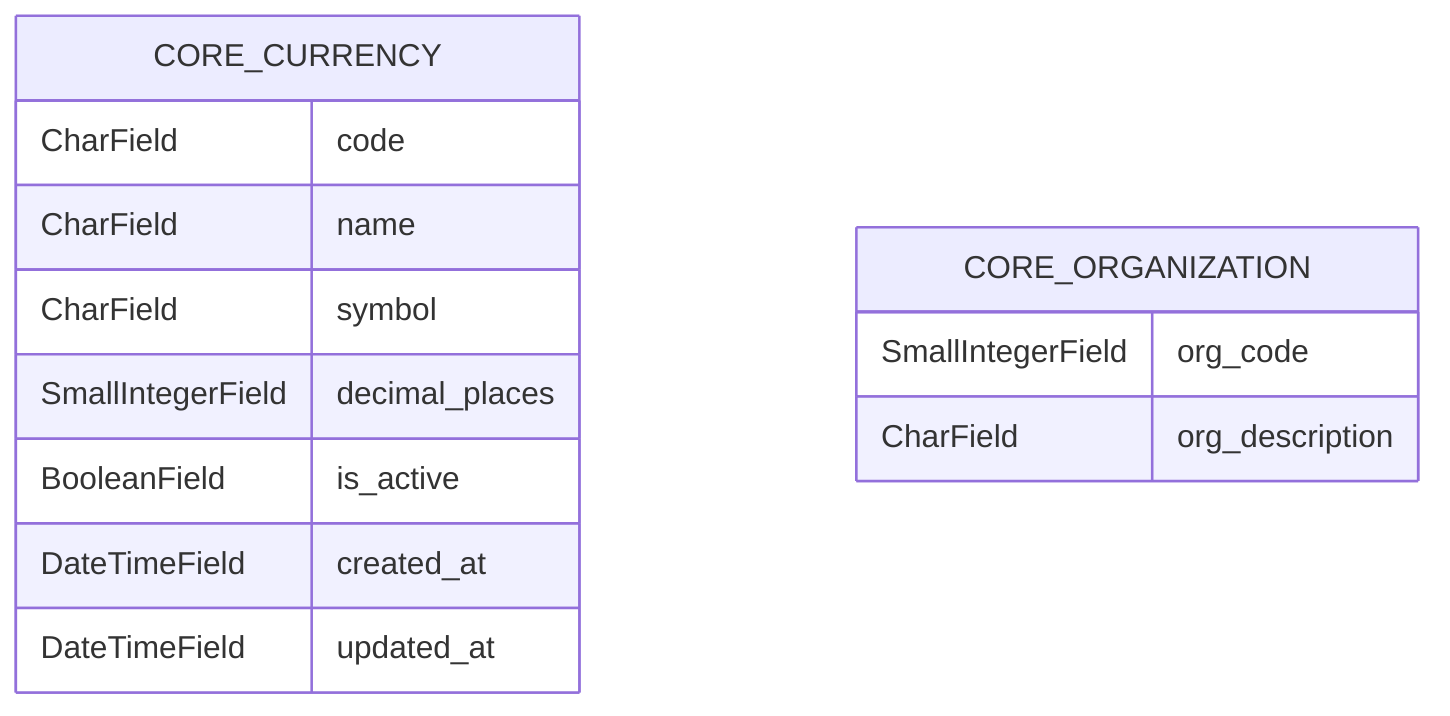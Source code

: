 erDiagram
    %% Relation symbols legend
    %% ||--o{  (one-to-many)  <= ForeignKey
    %% ||--|| (one-to-one)  <= OneToOneField
    %% }o--o{ (many-to-many)  <= ManyToManyField

    CORE_CURRENCY {
        CharField code
        CharField name
        CharField symbol
        SmallIntegerField decimal_places
        BooleanField is_active
        DateTimeField created_at
        DateTimeField updated_at
    }
    CORE_ORGANIZATION {
        SmallIntegerField org_code
        CharField org_description
    }